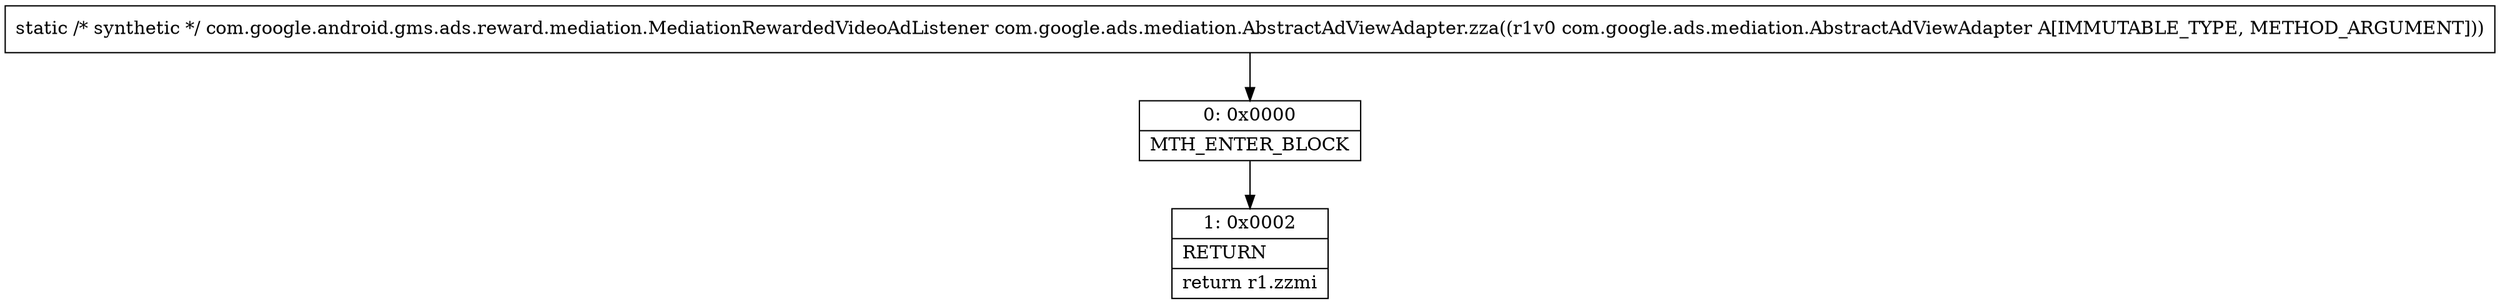digraph "CFG forcom.google.ads.mediation.AbstractAdViewAdapter.zza(Lcom\/google\/ads\/mediation\/AbstractAdViewAdapter;)Lcom\/google\/android\/gms\/ads\/reward\/mediation\/MediationRewardedVideoAdListener;" {
Node_0 [shape=record,label="{0\:\ 0x0000|MTH_ENTER_BLOCK\l}"];
Node_1 [shape=record,label="{1\:\ 0x0002|RETURN\l|return r1.zzmi\l}"];
MethodNode[shape=record,label="{static \/* synthetic *\/ com.google.android.gms.ads.reward.mediation.MediationRewardedVideoAdListener com.google.ads.mediation.AbstractAdViewAdapter.zza((r1v0 com.google.ads.mediation.AbstractAdViewAdapter A[IMMUTABLE_TYPE, METHOD_ARGUMENT])) }"];
MethodNode -> Node_0;
Node_0 -> Node_1;
}

